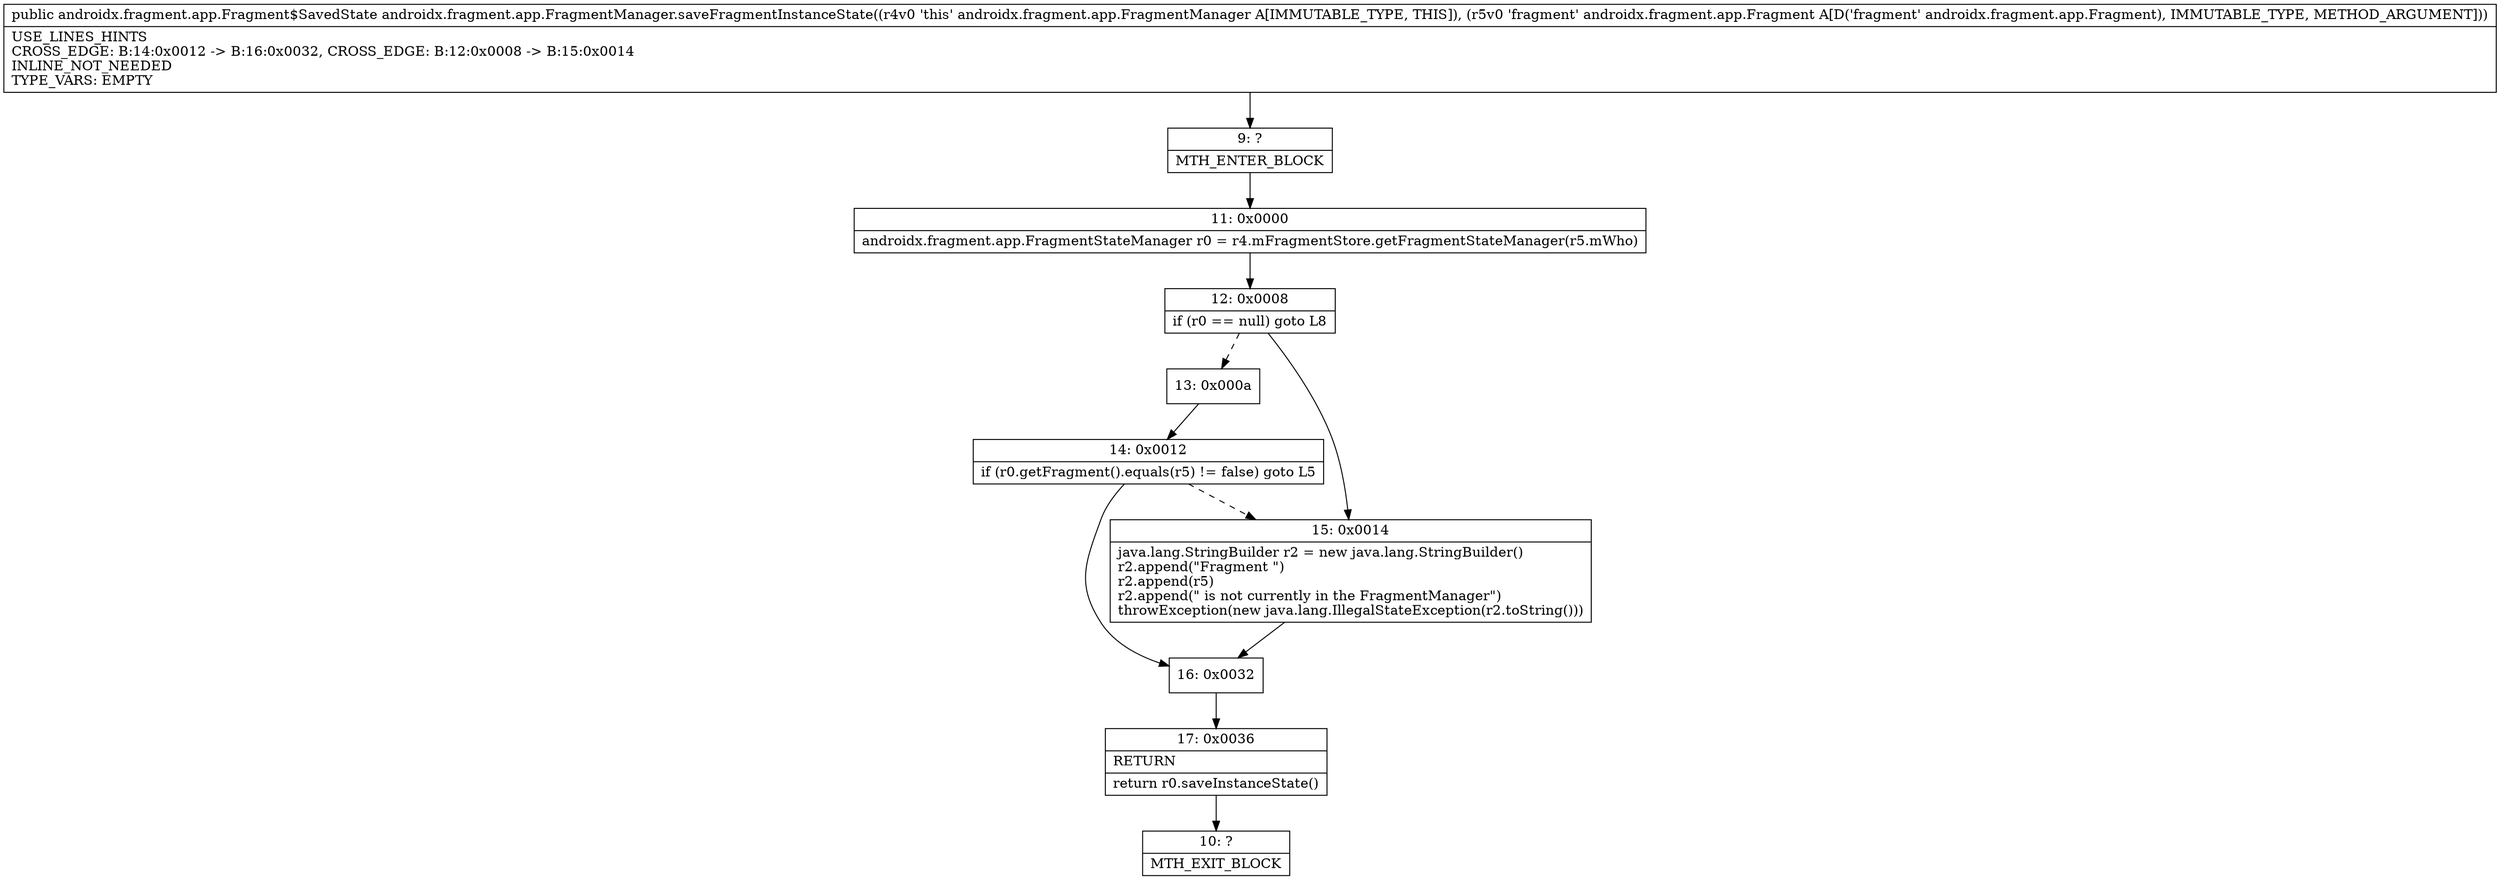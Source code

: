 digraph "CFG forandroidx.fragment.app.FragmentManager.saveFragmentInstanceState(Landroidx\/fragment\/app\/Fragment;)Landroidx\/fragment\/app\/Fragment$SavedState;" {
Node_9 [shape=record,label="{9\:\ ?|MTH_ENTER_BLOCK\l}"];
Node_11 [shape=record,label="{11\:\ 0x0000|androidx.fragment.app.FragmentStateManager r0 = r4.mFragmentStore.getFragmentStateManager(r5.mWho)\l}"];
Node_12 [shape=record,label="{12\:\ 0x0008|if (r0 == null) goto L8\l}"];
Node_13 [shape=record,label="{13\:\ 0x000a}"];
Node_14 [shape=record,label="{14\:\ 0x0012|if (r0.getFragment().equals(r5) != false) goto L5\l}"];
Node_16 [shape=record,label="{16\:\ 0x0032}"];
Node_17 [shape=record,label="{17\:\ 0x0036|RETURN\l|return r0.saveInstanceState()\l}"];
Node_10 [shape=record,label="{10\:\ ?|MTH_EXIT_BLOCK\l}"];
Node_15 [shape=record,label="{15\:\ 0x0014|java.lang.StringBuilder r2 = new java.lang.StringBuilder()\lr2.append(\"Fragment \")\lr2.append(r5)\lr2.append(\" is not currently in the FragmentManager\")\lthrowException(new java.lang.IllegalStateException(r2.toString()))\l}"];
MethodNode[shape=record,label="{public androidx.fragment.app.Fragment$SavedState androidx.fragment.app.FragmentManager.saveFragmentInstanceState((r4v0 'this' androidx.fragment.app.FragmentManager A[IMMUTABLE_TYPE, THIS]), (r5v0 'fragment' androidx.fragment.app.Fragment A[D('fragment' androidx.fragment.app.Fragment), IMMUTABLE_TYPE, METHOD_ARGUMENT]))  | USE_LINES_HINTS\lCROSS_EDGE: B:14:0x0012 \-\> B:16:0x0032, CROSS_EDGE: B:12:0x0008 \-\> B:15:0x0014\lINLINE_NOT_NEEDED\lTYPE_VARS: EMPTY\l}"];
MethodNode -> Node_9;Node_9 -> Node_11;
Node_11 -> Node_12;
Node_12 -> Node_13[style=dashed];
Node_12 -> Node_15;
Node_13 -> Node_14;
Node_14 -> Node_15[style=dashed];
Node_14 -> Node_16;
Node_16 -> Node_17;
Node_17 -> Node_10;
Node_15 -> Node_16;
}

